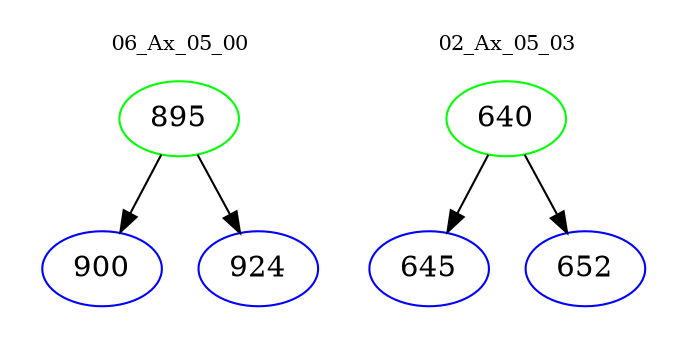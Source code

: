 digraph{
subgraph cluster_0 {
color = white
label = "06_Ax_05_00";
fontsize=10;
T0_895 [label="895", color="green"]
T0_895 -> T0_900 [color="black"]
T0_900 [label="900", color="blue"]
T0_895 -> T0_924 [color="black"]
T0_924 [label="924", color="blue"]
}
subgraph cluster_1 {
color = white
label = "02_Ax_05_03";
fontsize=10;
T1_640 [label="640", color="green"]
T1_640 -> T1_645 [color="black"]
T1_645 [label="645", color="blue"]
T1_640 -> T1_652 [color="black"]
T1_652 [label="652", color="blue"]
}
}
